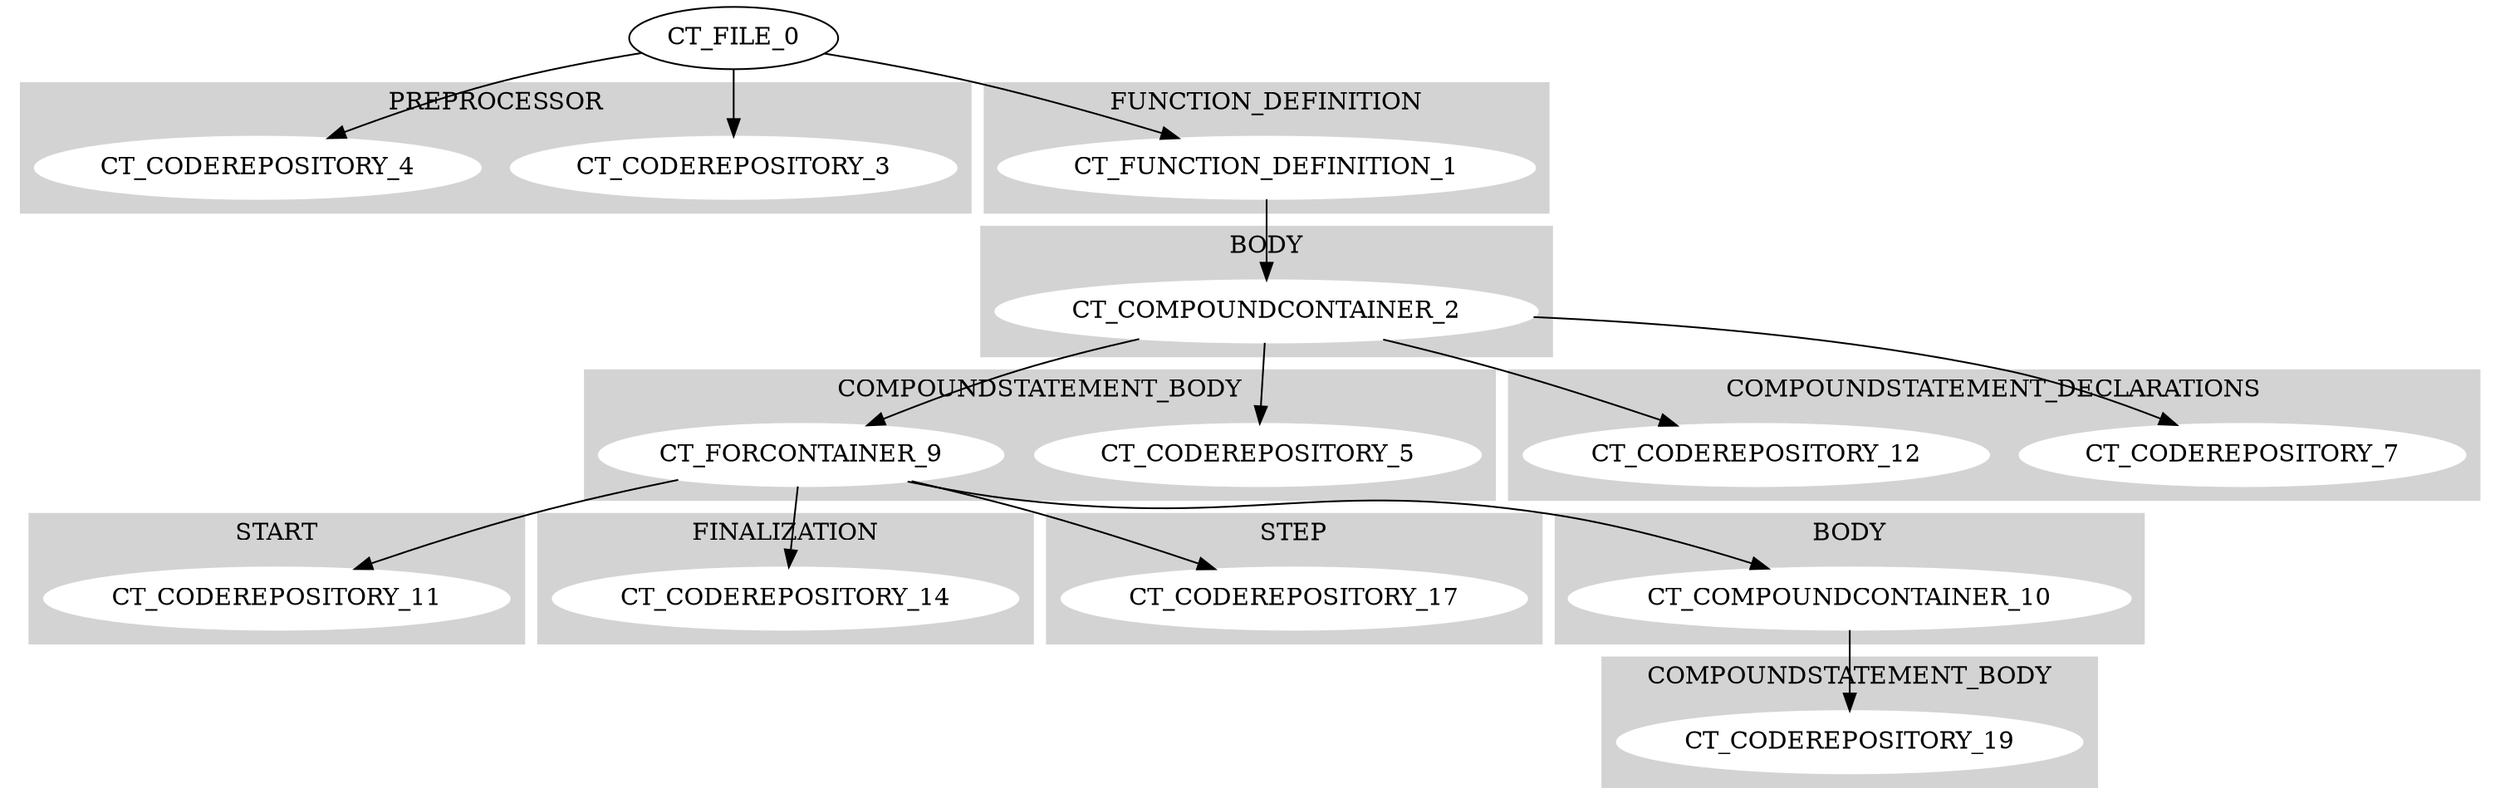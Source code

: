 digraph {
	subgraph cluster0{
		node [style=filled,color=white];
		style=filled;
		color=lightgrey;
		CT_CODEREPOSITORY_3;CT_CODEREPOSITORY_4;
		label=PREPROCESSOR;
	}
	subgraph cluster1{
		node [style=filled,color=white];
		style=filled;
		color=lightgrey;
		CT_FUNCTION_DEFINITION_1;
		label=FUNCTION_DEFINITION;
	}
"CT_FILE_0"->"CT_CODEREPOSITORY_3"
"CT_FILE_0"->"CT_CODEREPOSITORY_4"
	subgraph cluster2{
		node [style=filled,color=white];
		style=filled;
		color=lightgrey;
		CT_COMPOUNDCONTAINER_2;
		label=BODY;
	}
	subgraph cluster3{
		node [style=filled,color=white];
		style=filled;
		color=lightgrey;
		CT_CODEREPOSITORY_5;CT_FORCONTAINER_9;
		label=COMPOUNDSTATEMENT_BODY;
	}
	subgraph cluster4{
		node [style=filled,color=white];
		style=filled;
		color=lightgrey;
		CT_CODEREPOSITORY_7;CT_CODEREPOSITORY_12;
		label=COMPOUNDSTATEMENT_DECLARATIONS;
	}
"CT_COMPOUNDCONTAINER_2"->"CT_CODEREPOSITORY_7"
"CT_COMPOUNDCONTAINER_2"->"CT_CODEREPOSITORY_12"
"CT_COMPOUNDCONTAINER_2"->"CT_CODEREPOSITORY_5"
	subgraph cluster5{
		node [style=filled,color=white];
		style=filled;
		color=lightgrey;
		CT_CODEREPOSITORY_11;
		label=START;
	}
	subgraph cluster6{
		node [style=filled,color=white];
		style=filled;
		color=lightgrey;
		CT_CODEREPOSITORY_14;
		label=FINALIZATION;
	}
	subgraph cluster7{
		node [style=filled,color=white];
		style=filled;
		color=lightgrey;
		CT_CODEREPOSITORY_17;
		label=STEP;
	}
	subgraph cluster8{
		node [style=filled,color=white];
		style=filled;
		color=lightgrey;
		CT_COMPOUNDCONTAINER_10;
		label=BODY;
	}
"CT_FORCONTAINER_9"->"CT_CODEREPOSITORY_11"
"CT_FORCONTAINER_9"->"CT_CODEREPOSITORY_14"
"CT_FORCONTAINER_9"->"CT_CODEREPOSITORY_17"
	subgraph cluster9{
		node [style=filled,color=white];
		style=filled;
		color=lightgrey;
		CT_CODEREPOSITORY_19;
		label=COMPOUNDSTATEMENT_BODY;
	}
"CT_COMPOUNDCONTAINER_10"->"CT_CODEREPOSITORY_19"
"CT_FORCONTAINER_9"->"CT_COMPOUNDCONTAINER_10"
"CT_COMPOUNDCONTAINER_2"->"CT_FORCONTAINER_9"
"CT_FUNCTION_DEFINITION_1"->"CT_COMPOUNDCONTAINER_2"
"CT_FILE_0"->"CT_FUNCTION_DEFINITION_1"
}
